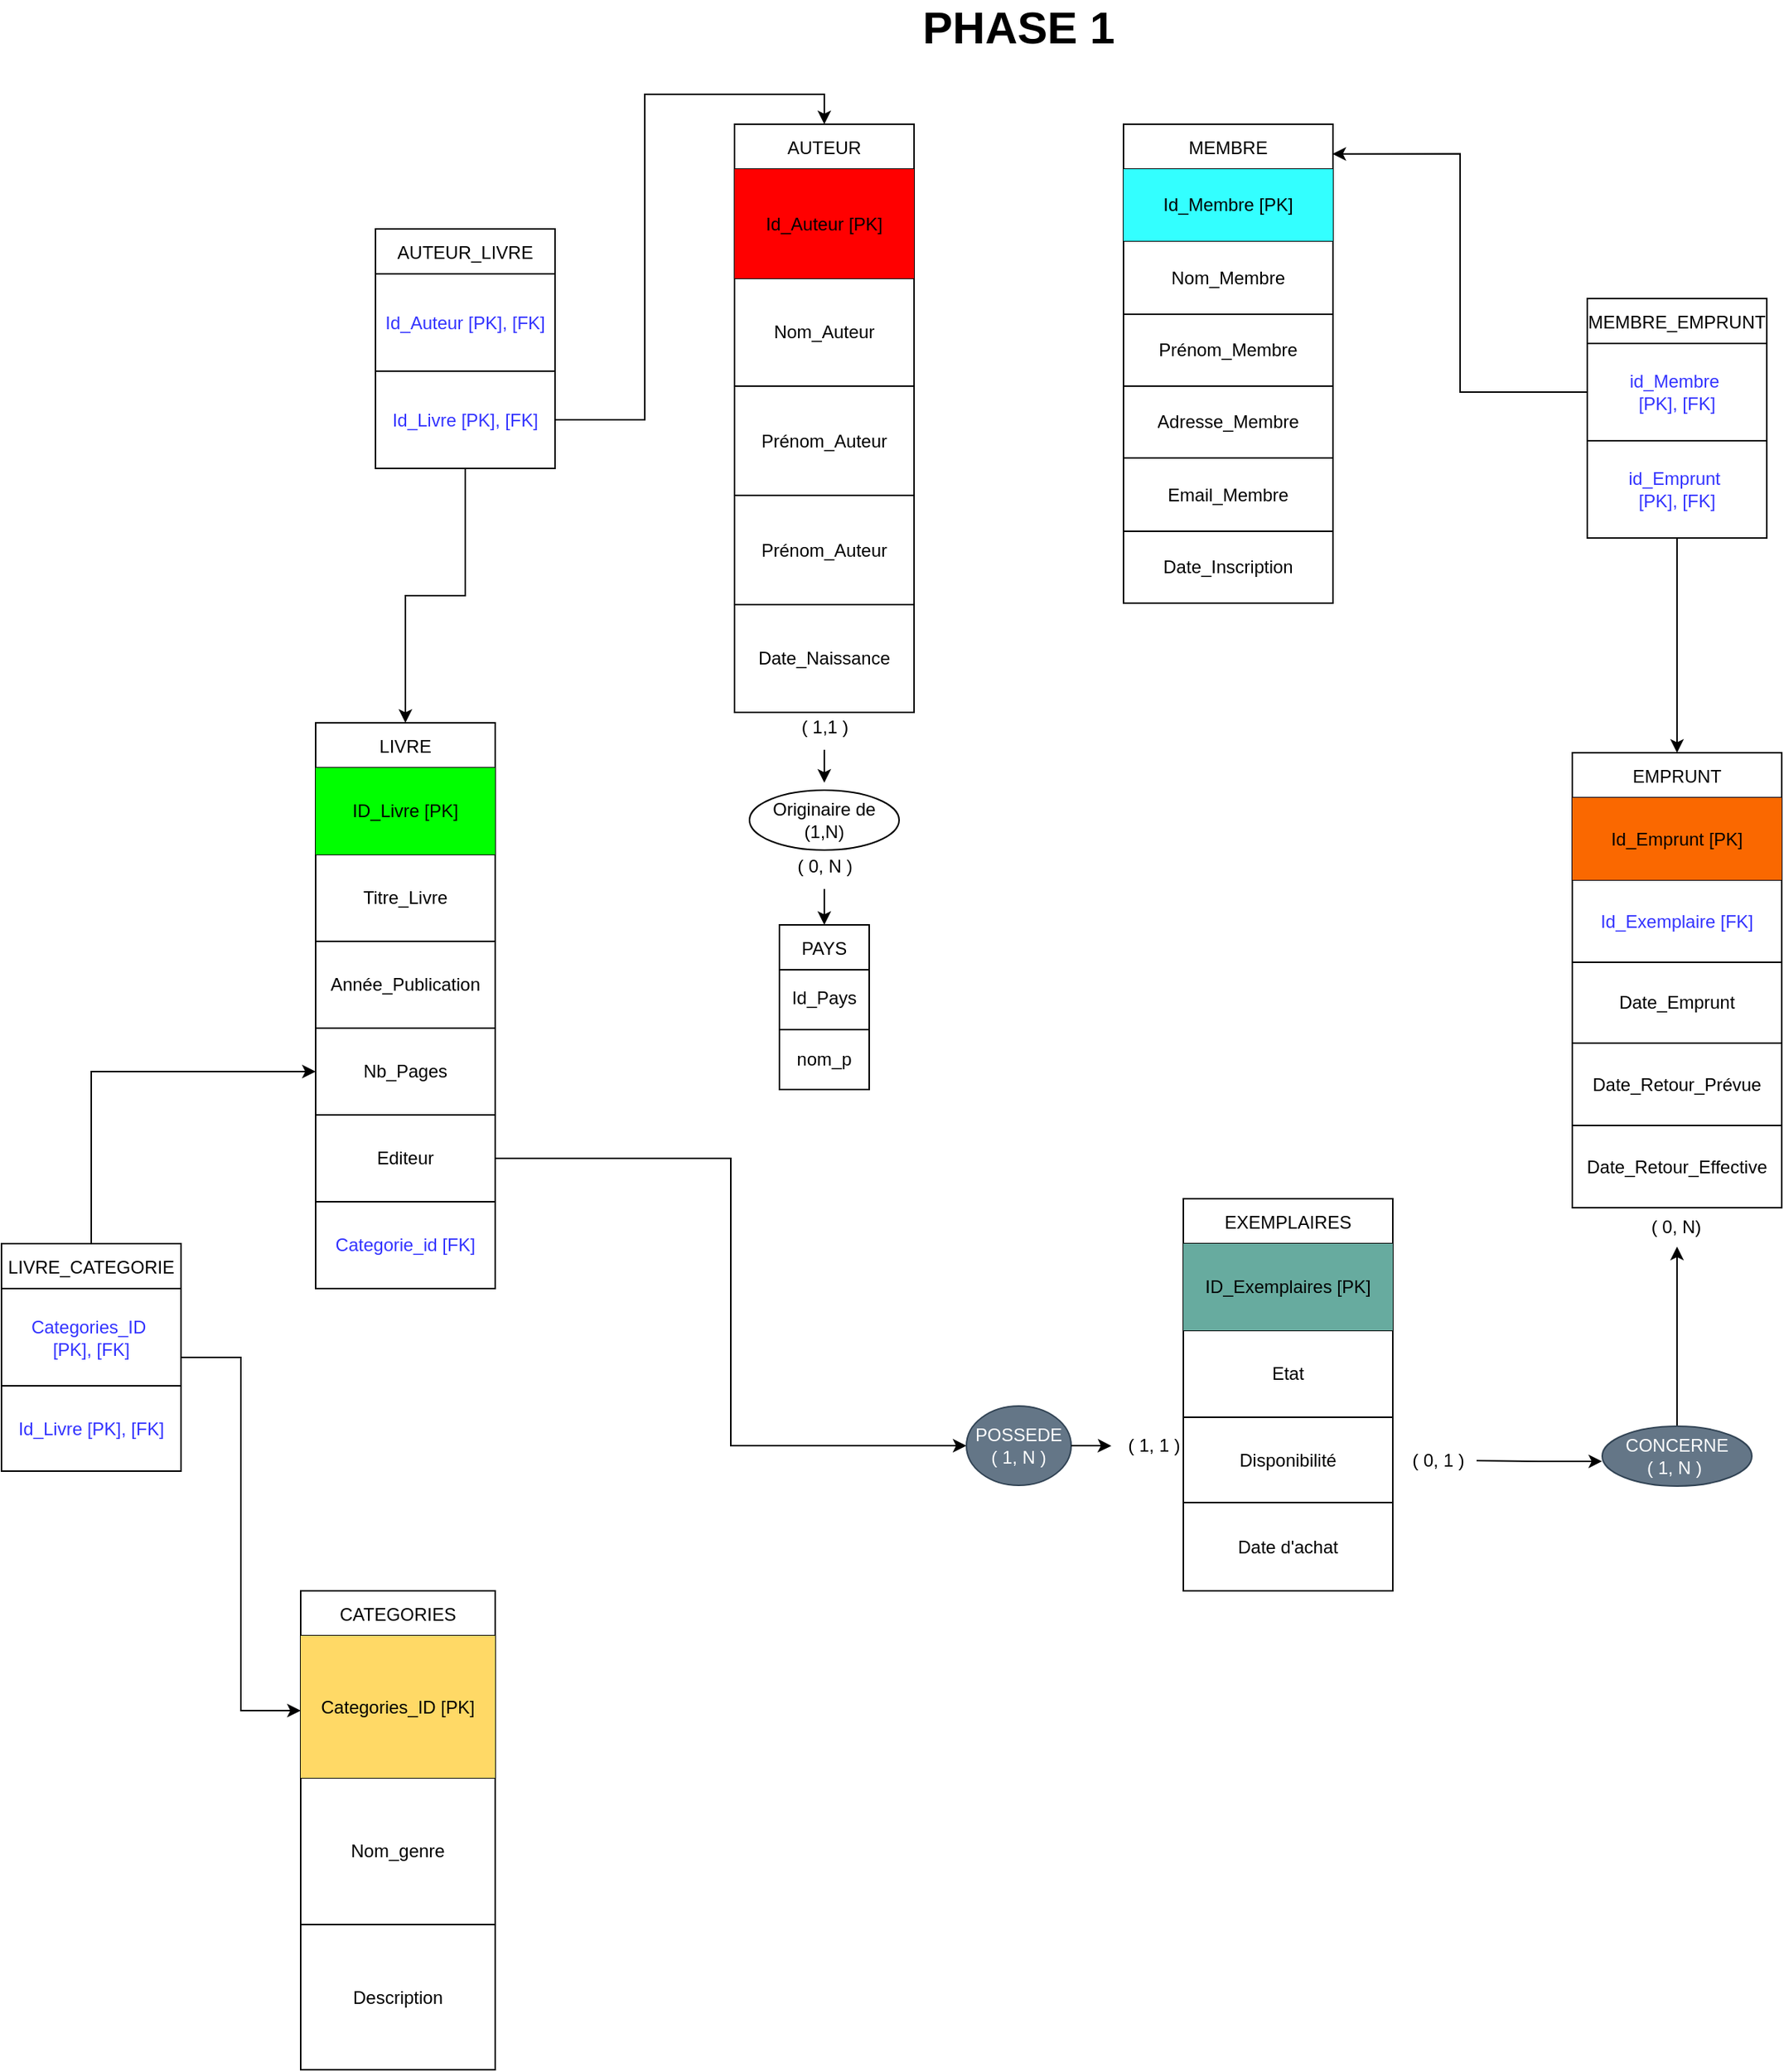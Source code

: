 <mxfile version="26.0.16">
  <diagram name="Page-1" id="i7ImQxPpGs-lb5HzgOeP">
    <mxGraphModel dx="1301" dy="903" grid="1" gridSize="10" guides="1" tooltips="1" connect="1" arrows="1" fold="1" page="1" pageScale="1" pageWidth="827" pageHeight="1169" math="0" shadow="0">
      <root>
        <mxCell id="0" />
        <mxCell id="1" parent="0" />
        <mxCell id="gLA9Vmcd5SNokh0GjbCU-1" value="LIVRE" style="shape=table;startSize=30;container=1;collapsible=0;childLayout=tableLayout;" parent="1" vertex="1">
          <mxGeometry x="250" y="1360" width="120" height="378" as="geometry" />
        </mxCell>
        <mxCell id="gLA9Vmcd5SNokh0GjbCU-2" value="" style="shape=tableRow;horizontal=0;startSize=0;swimlaneHead=0;swimlaneBody=0;strokeColor=inherit;top=0;left=0;bottom=0;right=0;collapsible=0;dropTarget=0;fillColor=none;points=[[0,0.5],[1,0.5]];portConstraint=eastwest;" parent="gLA9Vmcd5SNokh0GjbCU-1" vertex="1">
          <mxGeometry y="30" width="120" height="58" as="geometry" />
        </mxCell>
        <mxCell id="gLA9Vmcd5SNokh0GjbCU-3" value="ID_Livre [PK]" style="shape=partialRectangle;html=1;whiteSpace=wrap;connectable=0;strokeColor=inherit;overflow=hidden;fillColor=#00FF00;top=0;left=0;bottom=0;right=0;pointerEvents=1;" parent="gLA9Vmcd5SNokh0GjbCU-2" vertex="1">
          <mxGeometry width="120" height="58" as="geometry">
            <mxRectangle width="120" height="58" as="alternateBounds" />
          </mxGeometry>
        </mxCell>
        <mxCell id="gLA9Vmcd5SNokh0GjbCU-4" value="" style="shape=tableRow;horizontal=0;startSize=0;swimlaneHead=0;swimlaneBody=0;strokeColor=inherit;top=0;left=0;bottom=0;right=0;collapsible=0;dropTarget=0;fillColor=none;points=[[0,0.5],[1,0.5]];portConstraint=eastwest;" parent="gLA9Vmcd5SNokh0GjbCU-1" vertex="1">
          <mxGeometry y="88" width="120" height="58" as="geometry" />
        </mxCell>
        <mxCell id="gLA9Vmcd5SNokh0GjbCU-5" value="Titre_Livre" style="shape=partialRectangle;html=1;whiteSpace=wrap;connectable=0;strokeColor=inherit;overflow=hidden;fillColor=none;top=0;left=0;bottom=0;right=0;pointerEvents=1;" parent="gLA9Vmcd5SNokh0GjbCU-4" vertex="1">
          <mxGeometry width="120" height="58" as="geometry">
            <mxRectangle width="120" height="58" as="alternateBounds" />
          </mxGeometry>
        </mxCell>
        <mxCell id="gLA9Vmcd5SNokh0GjbCU-6" value="" style="shape=tableRow;horizontal=0;startSize=0;swimlaneHead=0;swimlaneBody=0;strokeColor=inherit;top=0;left=0;bottom=0;right=0;collapsible=0;dropTarget=0;fillColor=none;points=[[0,0.5],[1,0.5]];portConstraint=eastwest;" parent="gLA9Vmcd5SNokh0GjbCU-1" vertex="1">
          <mxGeometry y="146" width="120" height="58" as="geometry" />
        </mxCell>
        <mxCell id="gLA9Vmcd5SNokh0GjbCU-7" value="Année_Publication" style="shape=partialRectangle;html=1;whiteSpace=wrap;connectable=0;strokeColor=inherit;overflow=hidden;fillColor=none;top=0;left=0;bottom=0;right=0;pointerEvents=1;" parent="gLA9Vmcd5SNokh0GjbCU-6" vertex="1">
          <mxGeometry width="120" height="58" as="geometry">
            <mxRectangle width="120" height="58" as="alternateBounds" />
          </mxGeometry>
        </mxCell>
        <mxCell id="gLA9Vmcd5SNokh0GjbCU-8" value="" style="shape=tableRow;horizontal=0;startSize=0;swimlaneHead=0;swimlaneBody=0;strokeColor=inherit;top=0;left=0;bottom=0;right=0;collapsible=0;dropTarget=0;fillColor=none;points=[[0,0.5],[1,0.5]];portConstraint=eastwest;" parent="gLA9Vmcd5SNokh0GjbCU-1" vertex="1">
          <mxGeometry y="204" width="120" height="58" as="geometry" />
        </mxCell>
        <mxCell id="gLA9Vmcd5SNokh0GjbCU-9" value="Nb_Pages" style="shape=partialRectangle;html=1;whiteSpace=wrap;connectable=0;strokeColor=inherit;overflow=hidden;fillColor=none;top=0;left=0;bottom=0;right=0;pointerEvents=1;" parent="gLA9Vmcd5SNokh0GjbCU-8" vertex="1">
          <mxGeometry width="120" height="58" as="geometry">
            <mxRectangle width="120" height="58" as="alternateBounds" />
          </mxGeometry>
        </mxCell>
        <mxCell id="gLA9Vmcd5SNokh0GjbCU-10" value="" style="shape=tableRow;horizontal=0;startSize=0;swimlaneHead=0;swimlaneBody=0;strokeColor=inherit;top=0;left=0;bottom=0;right=0;collapsible=0;dropTarget=0;fillColor=none;points=[[0,0.5],[1,0.5]];portConstraint=eastwest;" parent="gLA9Vmcd5SNokh0GjbCU-1" vertex="1">
          <mxGeometry y="262" width="120" height="58" as="geometry" />
        </mxCell>
        <mxCell id="gLA9Vmcd5SNokh0GjbCU-11" value="Editeur" style="shape=partialRectangle;html=1;whiteSpace=wrap;connectable=0;strokeColor=inherit;overflow=hidden;fillColor=none;top=0;left=0;bottom=0;right=0;pointerEvents=1;" parent="gLA9Vmcd5SNokh0GjbCU-10" vertex="1">
          <mxGeometry width="120" height="58" as="geometry">
            <mxRectangle width="120" height="58" as="alternateBounds" />
          </mxGeometry>
        </mxCell>
        <mxCell id="gLA9Vmcd5SNokh0GjbCU-12" style="shape=tableRow;horizontal=0;startSize=0;swimlaneHead=0;swimlaneBody=0;strokeColor=inherit;top=0;left=0;bottom=0;right=0;collapsible=0;dropTarget=0;fillColor=none;points=[[0,0.5],[1,0.5]];portConstraint=eastwest;" parent="gLA9Vmcd5SNokh0GjbCU-1" vertex="1">
          <mxGeometry y="320" width="120" height="58" as="geometry" />
        </mxCell>
        <mxCell id="gLA9Vmcd5SNokh0GjbCU-13" value="&lt;font style=&quot;color: rgb(51, 51, 255);&quot;&gt;Categorie_id [FK]&lt;/font&gt;" style="shape=partialRectangle;html=1;whiteSpace=wrap;connectable=0;strokeColor=inherit;overflow=hidden;fillColor=none;top=0;left=0;bottom=0;right=0;pointerEvents=1;" parent="gLA9Vmcd5SNokh0GjbCU-12" vertex="1">
          <mxGeometry width="120" height="58" as="geometry">
            <mxRectangle width="120" height="58" as="alternateBounds" />
          </mxGeometry>
        </mxCell>
        <mxCell id="gLA9Vmcd5SNokh0GjbCU-14" value="MEMBRE" style="shape=table;startSize=30;container=1;collapsible=0;childLayout=tableLayout;" parent="1" vertex="1">
          <mxGeometry x="790" y="960" width="140" height="320" as="geometry" />
        </mxCell>
        <mxCell id="gLA9Vmcd5SNokh0GjbCU-15" value="" style="shape=tableRow;horizontal=0;startSize=0;swimlaneHead=0;swimlaneBody=0;strokeColor=inherit;top=0;left=0;bottom=0;right=0;collapsible=0;dropTarget=0;fillColor=none;points=[[0,0.5],[1,0.5]];portConstraint=eastwest;" parent="gLA9Vmcd5SNokh0GjbCU-14" vertex="1">
          <mxGeometry y="30" width="140" height="48" as="geometry" />
        </mxCell>
        <mxCell id="gLA9Vmcd5SNokh0GjbCU-16" value="Id_Membre [PK]" style="shape=partialRectangle;html=1;whiteSpace=wrap;connectable=0;strokeColor=inherit;overflow=hidden;fillColor=#33FFFF;top=0;left=0;bottom=0;right=0;pointerEvents=1;" parent="gLA9Vmcd5SNokh0GjbCU-15" vertex="1">
          <mxGeometry width="140" height="48" as="geometry">
            <mxRectangle width="140" height="48" as="alternateBounds" />
          </mxGeometry>
        </mxCell>
        <mxCell id="gLA9Vmcd5SNokh0GjbCU-17" value="" style="shape=tableRow;horizontal=0;startSize=0;swimlaneHead=0;swimlaneBody=0;strokeColor=inherit;top=0;left=0;bottom=0;right=0;collapsible=0;dropTarget=0;fillColor=none;points=[[0,0.5],[1,0.5]];portConstraint=eastwest;" parent="gLA9Vmcd5SNokh0GjbCU-14" vertex="1">
          <mxGeometry y="78" width="140" height="49" as="geometry" />
        </mxCell>
        <mxCell id="gLA9Vmcd5SNokh0GjbCU-18" value="Nom_Membre" style="shape=partialRectangle;html=1;whiteSpace=wrap;connectable=0;strokeColor=inherit;overflow=hidden;fillColor=none;top=0;left=0;bottom=0;right=0;pointerEvents=1;" parent="gLA9Vmcd5SNokh0GjbCU-17" vertex="1">
          <mxGeometry width="140" height="49" as="geometry">
            <mxRectangle width="140" height="49" as="alternateBounds" />
          </mxGeometry>
        </mxCell>
        <mxCell id="gLA9Vmcd5SNokh0GjbCU-19" value="" style="shape=tableRow;horizontal=0;startSize=0;swimlaneHead=0;swimlaneBody=0;strokeColor=inherit;top=0;left=0;bottom=0;right=0;collapsible=0;dropTarget=0;fillColor=none;points=[[0,0.5],[1,0.5]];portConstraint=eastwest;" parent="gLA9Vmcd5SNokh0GjbCU-14" vertex="1">
          <mxGeometry y="127" width="140" height="48" as="geometry" />
        </mxCell>
        <mxCell id="gLA9Vmcd5SNokh0GjbCU-20" value="Prénom_Membre" style="shape=partialRectangle;html=1;whiteSpace=wrap;connectable=0;strokeColor=inherit;overflow=hidden;fillColor=none;top=0;left=0;bottom=0;right=0;pointerEvents=1;" parent="gLA9Vmcd5SNokh0GjbCU-19" vertex="1">
          <mxGeometry width="140" height="48" as="geometry">
            <mxRectangle width="140" height="48" as="alternateBounds" />
          </mxGeometry>
        </mxCell>
        <mxCell id="gLA9Vmcd5SNokh0GjbCU-21" value="" style="shape=tableRow;horizontal=0;startSize=0;swimlaneHead=0;swimlaneBody=0;strokeColor=inherit;top=0;left=0;bottom=0;right=0;collapsible=0;dropTarget=0;fillColor=none;points=[[0,0.5],[1,0.5]];portConstraint=eastwest;" parent="gLA9Vmcd5SNokh0GjbCU-14" vertex="1">
          <mxGeometry y="175" width="140" height="48" as="geometry" />
        </mxCell>
        <mxCell id="gLA9Vmcd5SNokh0GjbCU-22" value="Adresse_Membre" style="shape=partialRectangle;html=1;whiteSpace=wrap;connectable=0;strokeColor=inherit;overflow=hidden;fillColor=none;top=0;left=0;bottom=0;right=0;pointerEvents=1;" parent="gLA9Vmcd5SNokh0GjbCU-21" vertex="1">
          <mxGeometry width="140" height="48" as="geometry">
            <mxRectangle width="140" height="48" as="alternateBounds" />
          </mxGeometry>
        </mxCell>
        <mxCell id="gLA9Vmcd5SNokh0GjbCU-23" value="" style="shape=tableRow;horizontal=0;startSize=0;swimlaneHead=0;swimlaneBody=0;strokeColor=inherit;top=0;left=0;bottom=0;right=0;collapsible=0;dropTarget=0;fillColor=none;points=[[0,0.5],[1,0.5]];portConstraint=eastwest;" parent="gLA9Vmcd5SNokh0GjbCU-14" vertex="1">
          <mxGeometry y="223" width="140" height="49" as="geometry" />
        </mxCell>
        <mxCell id="gLA9Vmcd5SNokh0GjbCU-24" value="Email_Membre" style="shape=partialRectangle;html=1;whiteSpace=wrap;connectable=0;strokeColor=inherit;overflow=hidden;fillColor=none;top=0;left=0;bottom=0;right=0;pointerEvents=1;" parent="gLA9Vmcd5SNokh0GjbCU-23" vertex="1">
          <mxGeometry width="140" height="49" as="geometry">
            <mxRectangle width="140" height="49" as="alternateBounds" />
          </mxGeometry>
        </mxCell>
        <mxCell id="gLA9Vmcd5SNokh0GjbCU-25" style="shape=tableRow;horizontal=0;startSize=0;swimlaneHead=0;swimlaneBody=0;strokeColor=inherit;top=0;left=0;bottom=0;right=0;collapsible=0;dropTarget=0;fillColor=none;points=[[0,0.5],[1,0.5]];portConstraint=eastwest;" parent="gLA9Vmcd5SNokh0GjbCU-14" vertex="1">
          <mxGeometry y="272" width="140" height="48" as="geometry" />
        </mxCell>
        <mxCell id="gLA9Vmcd5SNokh0GjbCU-26" value="Date_Inscription" style="shape=partialRectangle;html=1;whiteSpace=wrap;connectable=0;strokeColor=inherit;overflow=hidden;fillColor=none;top=0;left=0;bottom=0;right=0;pointerEvents=1;" parent="gLA9Vmcd5SNokh0GjbCU-25" vertex="1">
          <mxGeometry width="140" height="48" as="geometry">
            <mxRectangle width="140" height="48" as="alternateBounds" />
          </mxGeometry>
        </mxCell>
        <mxCell id="gLA9Vmcd5SNokh0GjbCU-27" value="EXEMPLAIRES" style="shape=table;startSize=30;container=1;collapsible=0;childLayout=tableLayout;" parent="1" vertex="1">
          <mxGeometry x="830" y="1678" width="140" height="262" as="geometry" />
        </mxCell>
        <mxCell id="gLA9Vmcd5SNokh0GjbCU-28" value="" style="shape=tableRow;horizontal=0;startSize=0;swimlaneHead=0;swimlaneBody=0;strokeColor=inherit;top=0;left=0;bottom=0;right=0;collapsible=0;dropTarget=0;fillColor=none;points=[[0,0.5],[1,0.5]];portConstraint=eastwest;" parent="gLA9Vmcd5SNokh0GjbCU-27" vertex="1">
          <mxGeometry y="30" width="140" height="58" as="geometry" />
        </mxCell>
        <mxCell id="gLA9Vmcd5SNokh0GjbCU-29" value="ID_Exemplaires [PK]" style="shape=partialRectangle;html=1;whiteSpace=wrap;connectable=0;strokeColor=inherit;overflow=hidden;fillColor=#67AB9F;top=0;left=0;bottom=0;right=0;pointerEvents=1;" parent="gLA9Vmcd5SNokh0GjbCU-28" vertex="1">
          <mxGeometry width="140" height="58" as="geometry">
            <mxRectangle width="140" height="58" as="alternateBounds" />
          </mxGeometry>
        </mxCell>
        <mxCell id="gLA9Vmcd5SNokh0GjbCU-32" value="" style="shape=tableRow;horizontal=0;startSize=0;swimlaneHead=0;swimlaneBody=0;strokeColor=inherit;top=0;left=0;bottom=0;right=0;collapsible=0;dropTarget=0;fillColor=none;points=[[0,0.5],[1,0.5]];portConstraint=eastwest;" parent="gLA9Vmcd5SNokh0GjbCU-27" vertex="1">
          <mxGeometry y="88" width="140" height="58" as="geometry" />
        </mxCell>
        <mxCell id="gLA9Vmcd5SNokh0GjbCU-33" value="Etat" style="shape=partialRectangle;html=1;whiteSpace=wrap;connectable=0;strokeColor=inherit;overflow=hidden;fillColor=none;top=0;left=0;bottom=0;right=0;pointerEvents=1;" parent="gLA9Vmcd5SNokh0GjbCU-32" vertex="1">
          <mxGeometry width="140" height="58" as="geometry">
            <mxRectangle width="140" height="58" as="alternateBounds" />
          </mxGeometry>
        </mxCell>
        <mxCell id="gLA9Vmcd5SNokh0GjbCU-34" value="" style="shape=tableRow;horizontal=0;startSize=0;swimlaneHead=0;swimlaneBody=0;strokeColor=inherit;top=0;left=0;bottom=0;right=0;collapsible=0;dropTarget=0;fillColor=none;points=[[0,0.5],[1,0.5]];portConstraint=eastwest;" parent="gLA9Vmcd5SNokh0GjbCU-27" vertex="1">
          <mxGeometry y="146" width="140" height="57" as="geometry" />
        </mxCell>
        <mxCell id="gLA9Vmcd5SNokh0GjbCU-35" value="Disponibilité" style="shape=partialRectangle;html=1;whiteSpace=wrap;connectable=0;strokeColor=inherit;overflow=hidden;fillColor=none;top=0;left=0;bottom=0;right=0;pointerEvents=1;" parent="gLA9Vmcd5SNokh0GjbCU-34" vertex="1">
          <mxGeometry width="140" height="57" as="geometry">
            <mxRectangle width="140" height="57" as="alternateBounds" />
          </mxGeometry>
        </mxCell>
        <mxCell id="gLA9Vmcd5SNokh0GjbCU-36" value="" style="shape=tableRow;horizontal=0;startSize=0;swimlaneHead=0;swimlaneBody=0;strokeColor=inherit;top=0;left=0;bottom=0;right=0;collapsible=0;dropTarget=0;fillColor=none;points=[[0,0.5],[1,0.5]];portConstraint=eastwest;" parent="gLA9Vmcd5SNokh0GjbCU-27" vertex="1">
          <mxGeometry y="203" width="140" height="59" as="geometry" />
        </mxCell>
        <mxCell id="gLA9Vmcd5SNokh0GjbCU-37" value="Date d&#39;achat" style="shape=partialRectangle;html=1;whiteSpace=wrap;connectable=0;strokeColor=inherit;overflow=hidden;fillColor=none;top=0;left=0;bottom=0;right=0;pointerEvents=1;" parent="gLA9Vmcd5SNokh0GjbCU-36" vertex="1">
          <mxGeometry width="140" height="59" as="geometry">
            <mxRectangle width="140" height="59" as="alternateBounds" />
          </mxGeometry>
        </mxCell>
        <mxCell id="gLA9Vmcd5SNokh0GjbCU-38" value="AUTEUR" style="shape=table;startSize=30;container=1;collapsible=0;childLayout=tableLayout;" parent="1" vertex="1">
          <mxGeometry x="530" y="960" width="120" height="393" as="geometry" />
        </mxCell>
        <mxCell id="gLA9Vmcd5SNokh0GjbCU-39" value="" style="shape=tableRow;horizontal=0;startSize=0;swimlaneHead=0;swimlaneBody=0;strokeColor=inherit;top=0;left=0;bottom=0;right=0;collapsible=0;dropTarget=0;fillColor=none;points=[[0,0.5],[1,0.5]];portConstraint=eastwest;" parent="gLA9Vmcd5SNokh0GjbCU-38" vertex="1">
          <mxGeometry y="30" width="120" height="73" as="geometry" />
        </mxCell>
        <mxCell id="gLA9Vmcd5SNokh0GjbCU-40" value="Id_Auteur [PK]" style="shape=partialRectangle;html=1;whiteSpace=wrap;connectable=0;strokeColor=inherit;overflow=hidden;fillColor=#FF0000;top=0;left=0;bottom=0;right=0;pointerEvents=1;" parent="gLA9Vmcd5SNokh0GjbCU-39" vertex="1">
          <mxGeometry width="120" height="73" as="geometry">
            <mxRectangle width="120" height="73" as="alternateBounds" />
          </mxGeometry>
        </mxCell>
        <mxCell id="gLA9Vmcd5SNokh0GjbCU-41" value="" style="shape=tableRow;horizontal=0;startSize=0;swimlaneHead=0;swimlaneBody=0;strokeColor=inherit;top=0;left=0;bottom=0;right=0;collapsible=0;dropTarget=0;fillColor=none;points=[[0,0.5],[1,0.5]];portConstraint=eastwest;" parent="gLA9Vmcd5SNokh0GjbCU-38" vertex="1">
          <mxGeometry y="103" width="120" height="72" as="geometry" />
        </mxCell>
        <mxCell id="gLA9Vmcd5SNokh0GjbCU-42" value="Nom_Auteur" style="shape=partialRectangle;html=1;whiteSpace=wrap;connectable=0;strokeColor=inherit;overflow=hidden;fillColor=none;top=0;left=0;bottom=0;right=0;pointerEvents=1;" parent="gLA9Vmcd5SNokh0GjbCU-41" vertex="1">
          <mxGeometry width="120" height="72" as="geometry">
            <mxRectangle width="120" height="72" as="alternateBounds" />
          </mxGeometry>
        </mxCell>
        <mxCell id="gLA9Vmcd5SNokh0GjbCU-43" value="" style="shape=tableRow;horizontal=0;startSize=0;swimlaneHead=0;swimlaneBody=0;strokeColor=inherit;top=0;left=0;bottom=0;right=0;collapsible=0;dropTarget=0;fillColor=none;points=[[0,0.5],[1,0.5]];portConstraint=eastwest;" parent="gLA9Vmcd5SNokh0GjbCU-38" vertex="1">
          <mxGeometry y="175" width="120" height="73" as="geometry" />
        </mxCell>
        <mxCell id="gLA9Vmcd5SNokh0GjbCU-44" value="Prénom_Auteur" style="shape=partialRectangle;html=1;whiteSpace=wrap;connectable=0;strokeColor=inherit;overflow=hidden;fillColor=none;top=0;left=0;bottom=0;right=0;pointerEvents=1;" parent="gLA9Vmcd5SNokh0GjbCU-43" vertex="1">
          <mxGeometry width="120" height="73" as="geometry">
            <mxRectangle width="120" height="73" as="alternateBounds" />
          </mxGeometry>
        </mxCell>
        <mxCell id="gLA9Vmcd5SNokh0GjbCU-45" value="" style="shape=tableRow;horizontal=0;startSize=0;swimlaneHead=0;swimlaneBody=0;strokeColor=inherit;top=0;left=0;bottom=0;right=0;collapsible=0;dropTarget=0;fillColor=none;points=[[0,0.5],[1,0.5]];portConstraint=eastwest;" parent="gLA9Vmcd5SNokh0GjbCU-38" vertex="1">
          <mxGeometry y="248" width="120" height="73" as="geometry" />
        </mxCell>
        <mxCell id="gLA9Vmcd5SNokh0GjbCU-46" value="Prénom_Auteur" style="shape=partialRectangle;html=1;whiteSpace=wrap;connectable=0;strokeColor=inherit;overflow=hidden;fillColor=none;top=0;left=0;bottom=0;right=0;pointerEvents=1;" parent="gLA9Vmcd5SNokh0GjbCU-45" vertex="1">
          <mxGeometry width="120" height="73" as="geometry">
            <mxRectangle width="120" height="73" as="alternateBounds" />
          </mxGeometry>
        </mxCell>
        <mxCell id="gLA9Vmcd5SNokh0GjbCU-47" value="" style="shape=tableRow;horizontal=0;startSize=0;swimlaneHead=0;swimlaneBody=0;strokeColor=inherit;top=0;left=0;bottom=0;right=0;collapsible=0;dropTarget=0;fillColor=none;points=[[0,0.5],[1,0.5]];portConstraint=eastwest;" parent="gLA9Vmcd5SNokh0GjbCU-38" vertex="1">
          <mxGeometry y="321" width="120" height="72" as="geometry" />
        </mxCell>
        <mxCell id="gLA9Vmcd5SNokh0GjbCU-48" value="Date_Naissance" style="shape=partialRectangle;html=1;whiteSpace=wrap;connectable=0;strokeColor=inherit;overflow=hidden;fillColor=none;top=0;left=0;bottom=0;right=0;pointerEvents=1;" parent="gLA9Vmcd5SNokh0GjbCU-47" vertex="1">
          <mxGeometry width="120" height="72" as="geometry">
            <mxRectangle width="120" height="72" as="alternateBounds" />
          </mxGeometry>
        </mxCell>
        <mxCell id="gLA9Vmcd5SNokh0GjbCU-49" value="CATEGORIES" style="shape=table;startSize=30;container=1;collapsible=0;childLayout=tableLayout;" parent="1" vertex="1">
          <mxGeometry x="240" y="1940" width="130" height="320" as="geometry" />
        </mxCell>
        <mxCell id="gLA9Vmcd5SNokh0GjbCU-50" value="" style="shape=tableRow;horizontal=0;startSize=0;swimlaneHead=0;swimlaneBody=0;strokeColor=inherit;top=0;left=0;bottom=0;right=0;collapsible=0;dropTarget=0;fillColor=none;points=[[0,0.5],[1,0.5]];portConstraint=eastwest;" parent="gLA9Vmcd5SNokh0GjbCU-49" vertex="1">
          <mxGeometry y="30" width="130" height="95" as="geometry" />
        </mxCell>
        <mxCell id="gLA9Vmcd5SNokh0GjbCU-51" value="Categories_ID [PK]" style="shape=partialRectangle;html=1;whiteSpace=wrap;connectable=0;strokeColor=inherit;overflow=hidden;fillColor=#FFD966;top=0;left=0;bottom=0;right=0;pointerEvents=1;fillStyle=auto;" parent="gLA9Vmcd5SNokh0GjbCU-50" vertex="1">
          <mxGeometry width="130" height="95" as="geometry">
            <mxRectangle width="130" height="95" as="alternateBounds" />
          </mxGeometry>
        </mxCell>
        <mxCell id="gLA9Vmcd5SNokh0GjbCU-52" value="" style="shape=tableRow;horizontal=0;startSize=0;swimlaneHead=0;swimlaneBody=0;strokeColor=inherit;top=0;left=0;bottom=0;right=0;collapsible=0;dropTarget=0;fillColor=none;points=[[0,0.5],[1,0.5]];portConstraint=eastwest;" parent="gLA9Vmcd5SNokh0GjbCU-49" vertex="1">
          <mxGeometry y="125" width="130" height="98" as="geometry" />
        </mxCell>
        <mxCell id="gLA9Vmcd5SNokh0GjbCU-53" value="Nom_genre" style="shape=partialRectangle;html=1;whiteSpace=wrap;connectable=0;strokeColor=inherit;overflow=hidden;fillColor=none;top=0;left=0;bottom=0;right=0;pointerEvents=1;" parent="gLA9Vmcd5SNokh0GjbCU-52" vertex="1">
          <mxGeometry width="130" height="98" as="geometry">
            <mxRectangle width="130" height="98" as="alternateBounds" />
          </mxGeometry>
        </mxCell>
        <mxCell id="gLA9Vmcd5SNokh0GjbCU-54" value="" style="shape=tableRow;horizontal=0;startSize=0;swimlaneHead=0;swimlaneBody=0;strokeColor=inherit;top=0;left=0;bottom=0;right=0;collapsible=0;dropTarget=0;fillColor=none;points=[[0,0.5],[1,0.5]];portConstraint=eastwest;" parent="gLA9Vmcd5SNokh0GjbCU-49" vertex="1">
          <mxGeometry y="223" width="130" height="97" as="geometry" />
        </mxCell>
        <mxCell id="gLA9Vmcd5SNokh0GjbCU-55" value="Description" style="shape=partialRectangle;html=1;whiteSpace=wrap;connectable=0;strokeColor=inherit;overflow=hidden;fillColor=none;top=0;left=0;bottom=0;right=0;pointerEvents=1;" parent="gLA9Vmcd5SNokh0GjbCU-54" vertex="1">
          <mxGeometry width="130" height="97" as="geometry">
            <mxRectangle width="130" height="97" as="alternateBounds" />
          </mxGeometry>
        </mxCell>
        <mxCell id="gLA9Vmcd5SNokh0GjbCU-57" value="EMPRUNT" style="shape=table;startSize=30;container=1;collapsible=0;childLayout=tableLayout;" parent="1" vertex="1">
          <mxGeometry x="1090" y="1380" width="140" height="304" as="geometry" />
        </mxCell>
        <mxCell id="gLA9Vmcd5SNokh0GjbCU-58" value="" style="shape=tableRow;horizontal=0;startSize=0;swimlaneHead=0;swimlaneBody=0;strokeColor=#C73500;top=0;left=0;bottom=0;right=0;collapsible=0;dropTarget=0;fillColor=#FFB570;points=[[0,0.5],[1,0.5]];portConstraint=eastwest;fontColor=#000000;" parent="gLA9Vmcd5SNokh0GjbCU-57" vertex="1">
          <mxGeometry y="30" width="140" height="55" as="geometry" />
        </mxCell>
        <mxCell id="gLA9Vmcd5SNokh0GjbCU-59" value="Id_Emprunt [PK]" style="shape=partialRectangle;html=1;whiteSpace=wrap;connectable=0;strokeColor=#C73500;overflow=hidden;fillColor=#fa6800;top=0;left=0;bottom=0;right=0;pointerEvents=1;fontColor=#000000;" parent="gLA9Vmcd5SNokh0GjbCU-58" vertex="1">
          <mxGeometry width="140" height="55" as="geometry">
            <mxRectangle width="140" height="55" as="alternateBounds" />
          </mxGeometry>
        </mxCell>
        <mxCell id="gLA9Vmcd5SNokh0GjbCU-60" style="shape=tableRow;horizontal=0;startSize=0;swimlaneHead=0;swimlaneBody=0;strokeColor=inherit;top=0;left=0;bottom=0;right=0;collapsible=0;dropTarget=0;fillColor=none;points=[[0,0.5],[1,0.5]];portConstraint=eastwest;" parent="gLA9Vmcd5SNokh0GjbCU-57" vertex="1">
          <mxGeometry y="85" width="140" height="55" as="geometry" />
        </mxCell>
        <mxCell id="gLA9Vmcd5SNokh0GjbCU-61" value="&lt;font style=&quot;color: rgb(51, 51, 255);&quot;&gt;Id_Exemplaire [FK]&lt;/font&gt;" style="shape=partialRectangle;html=1;whiteSpace=wrap;connectable=0;strokeColor=inherit;overflow=hidden;fillColor=none;top=0;left=0;bottom=0;right=0;pointerEvents=1;" parent="gLA9Vmcd5SNokh0GjbCU-60" vertex="1">
          <mxGeometry width="140" height="55" as="geometry">
            <mxRectangle width="140" height="55" as="alternateBounds" />
          </mxGeometry>
        </mxCell>
        <mxCell id="gLA9Vmcd5SNokh0GjbCU-62" style="shape=tableRow;horizontal=0;startSize=0;swimlaneHead=0;swimlaneBody=0;strokeColor=inherit;top=0;left=0;bottom=0;right=0;collapsible=0;dropTarget=0;fillColor=none;points=[[0,0.5],[1,0.5]];portConstraint=eastwest;" parent="gLA9Vmcd5SNokh0GjbCU-57" vertex="1">
          <mxGeometry y="140" width="140" height="54" as="geometry" />
        </mxCell>
        <mxCell id="gLA9Vmcd5SNokh0GjbCU-63" value="Date_Emprunt" style="shape=partialRectangle;html=1;whiteSpace=wrap;connectable=0;strokeColor=inherit;overflow=hidden;fillColor=none;top=0;left=0;bottom=0;right=0;pointerEvents=1;" parent="gLA9Vmcd5SNokh0GjbCU-62" vertex="1">
          <mxGeometry width="140" height="54" as="geometry">
            <mxRectangle width="140" height="54" as="alternateBounds" />
          </mxGeometry>
        </mxCell>
        <mxCell id="gLA9Vmcd5SNokh0GjbCU-64" value="" style="shape=tableRow;horizontal=0;startSize=0;swimlaneHead=0;swimlaneBody=0;strokeColor=inherit;top=0;left=0;bottom=0;right=0;collapsible=0;dropTarget=0;fillColor=none;points=[[0,0.5],[1,0.5]];portConstraint=eastwest;" parent="gLA9Vmcd5SNokh0GjbCU-57" vertex="1">
          <mxGeometry y="194" width="140" height="55" as="geometry" />
        </mxCell>
        <mxCell id="gLA9Vmcd5SNokh0GjbCU-65" value="Date_Retour_Prévue" style="shape=partialRectangle;html=1;whiteSpace=wrap;connectable=0;strokeColor=inherit;overflow=hidden;fillColor=none;top=0;left=0;bottom=0;right=0;pointerEvents=1;" parent="gLA9Vmcd5SNokh0GjbCU-64" vertex="1">
          <mxGeometry width="140" height="55" as="geometry">
            <mxRectangle width="140" height="55" as="alternateBounds" />
          </mxGeometry>
        </mxCell>
        <mxCell id="gLA9Vmcd5SNokh0GjbCU-66" value="" style="shape=tableRow;horizontal=0;startSize=0;swimlaneHead=0;swimlaneBody=0;strokeColor=inherit;top=0;left=0;bottom=0;right=0;collapsible=0;dropTarget=0;fillColor=none;points=[[0,0.5],[1,0.5]];portConstraint=eastwest;" parent="gLA9Vmcd5SNokh0GjbCU-57" vertex="1">
          <mxGeometry y="249" width="140" height="55" as="geometry" />
        </mxCell>
        <mxCell id="gLA9Vmcd5SNokh0GjbCU-67" value="Date_Retour_Effective" style="shape=partialRectangle;html=1;whiteSpace=wrap;connectable=0;strokeColor=inherit;overflow=hidden;fillColor=none;top=0;left=0;bottom=0;right=0;pointerEvents=1;" parent="gLA9Vmcd5SNokh0GjbCU-66" vertex="1">
          <mxGeometry width="140" height="55" as="geometry">
            <mxRectangle width="140" height="55" as="alternateBounds" />
          </mxGeometry>
        </mxCell>
        <mxCell id="gLA9Vmcd5SNokh0GjbCU-68" value="&lt;b&gt;PHASE 1&lt;/b&gt;" style="text;html=1;align=center;verticalAlign=middle;whiteSpace=wrap;rounded=0;fontSize=30;" parent="1" vertex="1">
          <mxGeometry x="625" y="880" width="190" height="30" as="geometry" />
        </mxCell>
        <mxCell id="gLA9Vmcd5SNokh0GjbCU-69" value="PAYS" style="shape=table;startSize=30;container=1;collapsible=0;childLayout=tableLayout;" parent="1" vertex="1">
          <mxGeometry x="560" y="1495" width="60" height="110" as="geometry" />
        </mxCell>
        <mxCell id="gLA9Vmcd5SNokh0GjbCU-70" style="shape=tableRow;horizontal=0;startSize=0;swimlaneHead=0;swimlaneBody=0;strokeColor=inherit;top=0;left=0;bottom=0;right=0;collapsible=0;dropTarget=0;fillColor=none;points=[[0,0.5],[1,0.5]];portConstraint=eastwest;" parent="gLA9Vmcd5SNokh0GjbCU-69" vertex="1">
          <mxGeometry y="30" width="60" height="40" as="geometry" />
        </mxCell>
        <mxCell id="gLA9Vmcd5SNokh0GjbCU-71" style="shape=partialRectangle;html=1;whiteSpace=wrap;connectable=0;strokeColor=inherit;overflow=hidden;fillColor=none;top=0;left=0;bottom=0;right=0;pointerEvents=1;" parent="gLA9Vmcd5SNokh0GjbCU-70" vertex="1">
          <mxGeometry width="60" height="40" as="geometry">
            <mxRectangle width="60" height="40" as="alternateBounds" />
          </mxGeometry>
        </mxCell>
        <mxCell id="gLA9Vmcd5SNokh0GjbCU-72" value="" style="shape=tableRow;horizontal=0;startSize=0;swimlaneHead=0;swimlaneBody=0;strokeColor=inherit;top=0;left=0;bottom=0;right=0;collapsible=0;dropTarget=0;fillColor=none;points=[[0,0.5],[1,0.5]];portConstraint=eastwest;" parent="gLA9Vmcd5SNokh0GjbCU-69" vertex="1">
          <mxGeometry y="70" width="60" height="40" as="geometry" />
        </mxCell>
        <mxCell id="gLA9Vmcd5SNokh0GjbCU-73" value="nom_p" style="shape=partialRectangle;html=1;whiteSpace=wrap;connectable=0;strokeColor=inherit;overflow=hidden;fillColor=none;top=0;left=0;bottom=0;right=0;pointerEvents=1;" parent="gLA9Vmcd5SNokh0GjbCU-72" vertex="1">
          <mxGeometry width="60" height="40" as="geometry">
            <mxRectangle width="60" height="40" as="alternateBounds" />
          </mxGeometry>
        </mxCell>
        <mxCell id="gLA9Vmcd5SNokh0GjbCU-74" value="" style="shape=tableRow;horizontal=0;startSize=0;swimlaneHead=0;swimlaneBody=0;strokeColor=inherit;top=0;left=0;bottom=0;right=0;collapsible=0;dropTarget=0;fillColor=none;points=[[0,0.5],[1,0.5]];portConstraint=eastwest;" parent="1" vertex="1">
          <mxGeometry x="560" y="1390" width="60" height="40" as="geometry" />
        </mxCell>
        <mxCell id="gLA9Vmcd5SNokh0GjbCU-75" style="edgeStyle=orthogonalEdgeStyle;rounded=0;orthogonalLoop=1;jettySize=auto;html=1;" parent="1" source="gLA9Vmcd5SNokh0GjbCU-76" edge="1">
          <mxGeometry relative="1" as="geometry">
            <mxPoint x="590" y="1400" as="targetPoint" />
            <Array as="points">
              <mxPoint x="590" y="1390" />
              <mxPoint x="590" y="1390" />
            </Array>
          </mxGeometry>
        </mxCell>
        <mxCell id="gLA9Vmcd5SNokh0GjbCU-76" value="( 1,1 )" style="text;html=1;align=center;verticalAlign=middle;resizable=0;points=[];autosize=1;strokeColor=none;fillColor=none;fontSize=12;fontStyle=0" parent="1" vertex="1">
          <mxGeometry x="565" y="1348" width="50" height="30" as="geometry" />
        </mxCell>
        <mxCell id="gLA9Vmcd5SNokh0GjbCU-77" style="edgeStyle=orthogonalEdgeStyle;rounded=0;orthogonalLoop=1;jettySize=auto;html=1;entryX=0;entryY=0.5;entryDx=0;entryDy=0;exitX=1;exitY=0.5;exitDx=0;exitDy=0;" parent="1" source="gLA9Vmcd5SNokh0GjbCU-10" target="gLA9Vmcd5SNokh0GjbCU-82" edge="1">
          <mxGeometry relative="1" as="geometry">
            <mxPoint x="344" y="1763" as="sourcePoint" />
          </mxGeometry>
        </mxCell>
        <mxCell id="gLA9Vmcd5SNokh0GjbCU-78" value="Id_Pays" style="shape=partialRectangle;html=1;whiteSpace=wrap;connectable=0;strokeColor=inherit;overflow=hidden;fillColor=none;top=0;left=0;bottom=0;right=0;pointerEvents=1;" parent="1" vertex="1">
          <mxGeometry x="560" y="1524" width="60" height="40" as="geometry">
            <mxRectangle width="60" height="40" as="alternateBounds" />
          </mxGeometry>
        </mxCell>
        <mxCell id="gLA9Vmcd5SNokh0GjbCU-79" value="Originaire de&lt;div&gt;(1,N)&lt;/div&gt;" style="ellipse;whiteSpace=wrap;html=1;align=center;" parent="1" vertex="1">
          <mxGeometry x="540" y="1405" width="100" height="40" as="geometry" />
        </mxCell>
        <mxCell id="gLA9Vmcd5SNokh0GjbCU-80" style="edgeStyle=orthogonalEdgeStyle;rounded=0;orthogonalLoop=1;jettySize=auto;html=1;" parent="1" source="gLA9Vmcd5SNokh0GjbCU-81" target="gLA9Vmcd5SNokh0GjbCU-69" edge="1">
          <mxGeometry relative="1" as="geometry" />
        </mxCell>
        <mxCell id="gLA9Vmcd5SNokh0GjbCU-81" value="( 0, N )" style="text;html=1;align=center;verticalAlign=middle;resizable=0;points=[];autosize=1;strokeColor=none;fillColor=none;fontSize=12;fontStyle=0" parent="1" vertex="1">
          <mxGeometry x="560" y="1441" width="60" height="30" as="geometry" />
        </mxCell>
        <mxCell id="gLA9Vmcd5SNokh0GjbCU-82" value="POSSEDE&lt;div&gt;( 1, N )&lt;/div&gt;" style="ellipse;whiteSpace=wrap;html=1;align=center;fillColor=#647687;fontColor=#ffffff;strokeColor=#314354;" parent="1" vertex="1">
          <mxGeometry x="685" y="1816.5" width="70" height="53" as="geometry" />
        </mxCell>
        <mxCell id="gLA9Vmcd5SNokh0GjbCU-83" value="( 1, 1 )" style="text;html=1;align=center;verticalAlign=middle;resizable=0;points=[];autosize=1;strokeColor=none;fillColor=none;" parent="1" vertex="1">
          <mxGeometry x="780" y="1828" width="60" height="30" as="geometry" />
        </mxCell>
        <mxCell id="gLA9Vmcd5SNokh0GjbCU-84" style="edgeStyle=orthogonalEdgeStyle;rounded=0;orthogonalLoop=1;jettySize=auto;html=1;entryX=0.031;entryY=0.505;entryDx=0;entryDy=0;entryPerimeter=0;" parent="1" source="gLA9Vmcd5SNokh0GjbCU-82" target="gLA9Vmcd5SNokh0GjbCU-83" edge="1">
          <mxGeometry relative="1" as="geometry" />
        </mxCell>
        <mxCell id="gLA9Vmcd5SNokh0GjbCU-85" style="edgeStyle=orthogonalEdgeStyle;rounded=0;orthogonalLoop=1;jettySize=auto;html=1;" parent="1" source="gLA9Vmcd5SNokh0GjbCU-86" edge="1">
          <mxGeometry relative="1" as="geometry">
            <mxPoint x="1160" y="1710" as="targetPoint" />
          </mxGeometry>
        </mxCell>
        <mxCell id="gLA9Vmcd5SNokh0GjbCU-86" value="CONCERNE&lt;div&gt;( 1, N )&amp;nbsp;&lt;/div&gt;" style="ellipse;whiteSpace=wrap;html=1;align=center;fillColor=#647687;fontColor=#ffffff;strokeColor=#314354;" parent="1" vertex="1">
          <mxGeometry x="1110" y="1830" width="100" height="40" as="geometry" />
        </mxCell>
        <mxCell id="gLA9Vmcd5SNokh0GjbCU-87" value="( 0, 1 )" style="text;html=1;align=center;verticalAlign=middle;resizable=0;points=[];autosize=1;strokeColor=none;fillColor=none;" parent="1" vertex="1">
          <mxGeometry x="970" y="1838" width="60" height="30" as="geometry" />
        </mxCell>
        <mxCell id="gLA9Vmcd5SNokh0GjbCU-88" style="edgeStyle=orthogonalEdgeStyle;rounded=0;orthogonalLoop=1;jettySize=auto;html=1;entryX=0.039;entryY=0.586;entryDx=0;entryDy=0;entryPerimeter=0;" parent="1" edge="1">
          <mxGeometry relative="1" as="geometry">
            <mxPoint x="1026" y="1853.029" as="sourcePoint" />
            <mxPoint x="1109.9" y="1853.44" as="targetPoint" />
          </mxGeometry>
        </mxCell>
        <mxCell id="gLA9Vmcd5SNokh0GjbCU-89" value="( 0, N)" style="text;html=1;align=center;verticalAlign=middle;resizable=0;points=[];autosize=1;strokeColor=none;fillColor=none;" parent="1" vertex="1">
          <mxGeometry x="1129" y="1682" width="60" height="30" as="geometry" />
        </mxCell>
        <mxCell id="gLA9Vmcd5SNokh0GjbCU-110" style="edgeStyle=orthogonalEdgeStyle;rounded=0;orthogonalLoop=1;jettySize=auto;html=1;entryX=0.5;entryY=0;entryDx=0;entryDy=0;" parent="1" source="gLA9Vmcd5SNokh0GjbCU-90" target="gLA9Vmcd5SNokh0GjbCU-1" edge="1">
          <mxGeometry relative="1" as="geometry" />
        </mxCell>
        <mxCell id="gLA9Vmcd5SNokh0GjbCU-90" value="AUTEUR_LIVRE" style="shape=table;startSize=30;container=1;collapsible=0;childLayout=tableLayout;" parent="1" vertex="1">
          <mxGeometry x="290" y="1030" width="120" height="160" as="geometry" />
        </mxCell>
        <mxCell id="gLA9Vmcd5SNokh0GjbCU-91" value="" style="shape=tableRow;horizontal=0;startSize=0;swimlaneHead=0;swimlaneBody=0;strokeColor=inherit;top=0;left=0;bottom=0;right=0;collapsible=0;dropTarget=0;fillColor=none;points=[[0,0.5],[1,0.5]];portConstraint=eastwest;" parent="gLA9Vmcd5SNokh0GjbCU-90" vertex="1">
          <mxGeometry y="30" width="120" height="65" as="geometry" />
        </mxCell>
        <mxCell id="gLA9Vmcd5SNokh0GjbCU-92" value="&lt;font style=&quot;color: rgb(51, 51, 255);&quot;&gt;Id_Auteur [PK], [FK]&lt;/font&gt;" style="shape=partialRectangle;html=1;whiteSpace=wrap;connectable=0;strokeColor=inherit;overflow=hidden;fillColor=none;top=0;left=0;bottom=0;right=0;pointerEvents=1;" parent="gLA9Vmcd5SNokh0GjbCU-91" vertex="1">
          <mxGeometry width="120" height="65" as="geometry">
            <mxRectangle width="120" height="65" as="alternateBounds" />
          </mxGeometry>
        </mxCell>
        <mxCell id="gLA9Vmcd5SNokh0GjbCU-93" value="" style="shape=tableRow;horizontal=0;startSize=0;swimlaneHead=0;swimlaneBody=0;strokeColor=inherit;top=0;left=0;bottom=0;right=0;collapsible=0;dropTarget=0;fillColor=none;points=[[0,0.5],[1,0.5]];portConstraint=eastwest;" parent="gLA9Vmcd5SNokh0GjbCU-90" vertex="1">
          <mxGeometry y="95" width="120" height="65" as="geometry" />
        </mxCell>
        <mxCell id="gLA9Vmcd5SNokh0GjbCU-94" value="&lt;font style=&quot;color: rgb(51, 51, 255);&quot;&gt;Id_Livre [PK], [FK]&lt;/font&gt;" style="shape=partialRectangle;html=1;whiteSpace=wrap;connectable=0;strokeColor=inherit;overflow=hidden;fillColor=none;top=0;left=0;bottom=0;right=0;pointerEvents=1;" parent="gLA9Vmcd5SNokh0GjbCU-93" vertex="1">
          <mxGeometry width="120" height="65" as="geometry">
            <mxRectangle width="120" height="65" as="alternateBounds" />
          </mxGeometry>
        </mxCell>
        <mxCell id="qTmTfKEGdse1aKPOjGWy-1" style="edgeStyle=orthogonalEdgeStyle;rounded=0;orthogonalLoop=1;jettySize=auto;html=1;entryX=0.5;entryY=0;entryDx=0;entryDy=0;" edge="1" parent="1" source="gLA9Vmcd5SNokh0GjbCU-95" target="gLA9Vmcd5SNokh0GjbCU-57">
          <mxGeometry relative="1" as="geometry" />
        </mxCell>
        <mxCell id="gLA9Vmcd5SNokh0GjbCU-95" value="MEMBRE_EMPRUNT" style="shape=table;startSize=30;container=1;collapsible=0;childLayout=tableLayout;" parent="1" vertex="1">
          <mxGeometry x="1100" y="1076.5" width="120" height="160" as="geometry" />
        </mxCell>
        <mxCell id="gLA9Vmcd5SNokh0GjbCU-96" value="" style="shape=tableRow;horizontal=0;startSize=0;swimlaneHead=0;swimlaneBody=0;strokeColor=inherit;top=0;left=0;bottom=0;right=0;collapsible=0;dropTarget=0;fillColor=none;points=[[0,0.5],[1,0.5]];portConstraint=eastwest;" parent="gLA9Vmcd5SNokh0GjbCU-95" vertex="1">
          <mxGeometry y="30" width="120" height="65" as="geometry" />
        </mxCell>
        <mxCell id="gLA9Vmcd5SNokh0GjbCU-97" value="&lt;font style=&quot;color: rgb(51, 51, 255);&quot;&gt;id_Membre&amp;nbsp;&lt;/font&gt;&lt;div&gt;&lt;font style=&quot;color: rgb(51, 51, 255);&quot;&gt;[PK], [FK]&lt;/font&gt;&lt;/div&gt;" style="shape=partialRectangle;html=1;whiteSpace=wrap;connectable=0;strokeColor=inherit;overflow=hidden;fillColor=none;top=0;left=0;bottom=0;right=0;pointerEvents=1;" parent="gLA9Vmcd5SNokh0GjbCU-96" vertex="1">
          <mxGeometry width="120" height="65" as="geometry">
            <mxRectangle width="120" height="65" as="alternateBounds" />
          </mxGeometry>
        </mxCell>
        <mxCell id="gLA9Vmcd5SNokh0GjbCU-98" value="" style="shape=tableRow;horizontal=0;startSize=0;swimlaneHead=0;swimlaneBody=0;strokeColor=inherit;top=0;left=0;bottom=0;right=0;collapsible=0;dropTarget=0;fillColor=none;points=[[0,0.5],[1,0.5]];portConstraint=eastwest;" parent="gLA9Vmcd5SNokh0GjbCU-95" vertex="1">
          <mxGeometry y="95" width="120" height="65" as="geometry" />
        </mxCell>
        <mxCell id="gLA9Vmcd5SNokh0GjbCU-99" value="&lt;font style=&quot;color: rgb(51, 51, 255);&quot;&gt;id_Emprunt&amp;nbsp;&lt;/font&gt;&lt;div&gt;&lt;font style=&quot;color: rgb(51, 51, 255);&quot;&gt;[PK], [FK]&lt;/font&gt;&lt;/div&gt;" style="shape=partialRectangle;html=1;whiteSpace=wrap;connectable=0;strokeColor=inherit;overflow=hidden;fillColor=none;top=0;left=0;bottom=0;right=0;pointerEvents=1;" parent="gLA9Vmcd5SNokh0GjbCU-98" vertex="1">
          <mxGeometry width="120" height="65" as="geometry">
            <mxRectangle width="120" height="65" as="alternateBounds" />
          </mxGeometry>
        </mxCell>
        <mxCell id="gLA9Vmcd5SNokh0GjbCU-100" style="edgeStyle=orthogonalEdgeStyle;rounded=0;orthogonalLoop=1;jettySize=auto;html=1;entryX=0.998;entryY=0.062;entryDx=0;entryDy=0;entryPerimeter=0;" parent="1" source="gLA9Vmcd5SNokh0GjbCU-96" target="gLA9Vmcd5SNokh0GjbCU-14" edge="1">
          <mxGeometry relative="1" as="geometry" />
        </mxCell>
        <mxCell id="gLA9Vmcd5SNokh0GjbCU-101" style="edgeStyle=orthogonalEdgeStyle;rounded=0;orthogonalLoop=1;jettySize=auto;html=1;entryX=0.5;entryY=0;entryDx=0;entryDy=0;" parent="1" source="gLA9Vmcd5SNokh0GjbCU-93" target="gLA9Vmcd5SNokh0GjbCU-38" edge="1">
          <mxGeometry relative="1" as="geometry" />
        </mxCell>
        <mxCell id="gLA9Vmcd5SNokh0GjbCU-103" style="edgeStyle=orthogonalEdgeStyle;rounded=0;orthogonalLoop=1;jettySize=auto;html=1;entryX=0;entryY=0.25;entryDx=0;entryDy=0;" parent="1" source="gLA9Vmcd5SNokh0GjbCU-105" target="gLA9Vmcd5SNokh0GjbCU-49" edge="1">
          <mxGeometry relative="1" as="geometry" />
        </mxCell>
        <mxCell id="gLA9Vmcd5SNokh0GjbCU-104" style="edgeStyle=orthogonalEdgeStyle;rounded=0;orthogonalLoop=1;jettySize=auto;html=1;" parent="1" source="gLA9Vmcd5SNokh0GjbCU-105" target="gLA9Vmcd5SNokh0GjbCU-8" edge="1">
          <mxGeometry relative="1" as="geometry" />
        </mxCell>
        <mxCell id="gLA9Vmcd5SNokh0GjbCU-105" value="LIVRE_CATEGORIE" style="shape=table;startSize=30;container=1;collapsible=0;childLayout=tableLayout;" parent="1" vertex="1">
          <mxGeometry x="40" y="1708" width="120" height="152" as="geometry" />
        </mxCell>
        <mxCell id="gLA9Vmcd5SNokh0GjbCU-106" value="" style="shape=tableRow;horizontal=0;startSize=0;swimlaneHead=0;swimlaneBody=0;strokeColor=inherit;top=0;left=0;bottom=0;right=0;collapsible=0;dropTarget=0;fillColor=none;points=[[0,0.5],[1,0.5]];portConstraint=eastwest;" parent="gLA9Vmcd5SNokh0GjbCU-105" vertex="1">
          <mxGeometry y="30" width="120" height="65" as="geometry" />
        </mxCell>
        <mxCell id="gLA9Vmcd5SNokh0GjbCU-107" value="&lt;font style=&quot;color: rgb(51, 51, 255);&quot;&gt;Categories_ID&amp;nbsp;&lt;/font&gt;&lt;div&gt;&lt;font style=&quot;color: rgb(51, 51, 255);&quot;&gt;[PK], [FK]&lt;/font&gt;&lt;/div&gt;" style="shape=partialRectangle;html=1;whiteSpace=wrap;connectable=0;strokeColor=inherit;overflow=hidden;fillColor=none;top=0;left=0;bottom=0;right=0;pointerEvents=1;" parent="gLA9Vmcd5SNokh0GjbCU-106" vertex="1">
          <mxGeometry width="120" height="65" as="geometry">
            <mxRectangle width="120" height="65" as="alternateBounds" />
          </mxGeometry>
        </mxCell>
        <mxCell id="gLA9Vmcd5SNokh0GjbCU-108" value="" style="shape=tableRow;horizontal=0;startSize=0;swimlaneHead=0;swimlaneBody=0;strokeColor=inherit;top=0;left=0;bottom=0;right=0;collapsible=0;dropTarget=0;fillColor=none;points=[[0,0.5],[1,0.5]];portConstraint=eastwest;" parent="gLA9Vmcd5SNokh0GjbCU-105" vertex="1">
          <mxGeometry y="95" width="120" height="57" as="geometry" />
        </mxCell>
        <mxCell id="gLA9Vmcd5SNokh0GjbCU-109" value="&lt;font style=&quot;color: rgb(51, 51, 255);&quot;&gt;Id_Livre [PK], [FK]&lt;/font&gt;" style="shape=partialRectangle;html=1;whiteSpace=wrap;connectable=0;strokeColor=inherit;overflow=hidden;fillColor=none;top=0;left=0;bottom=0;right=0;pointerEvents=1;" parent="gLA9Vmcd5SNokh0GjbCU-108" vertex="1">
          <mxGeometry width="120" height="57" as="geometry">
            <mxRectangle width="120" height="57" as="alternateBounds" />
          </mxGeometry>
        </mxCell>
      </root>
    </mxGraphModel>
  </diagram>
</mxfile>

